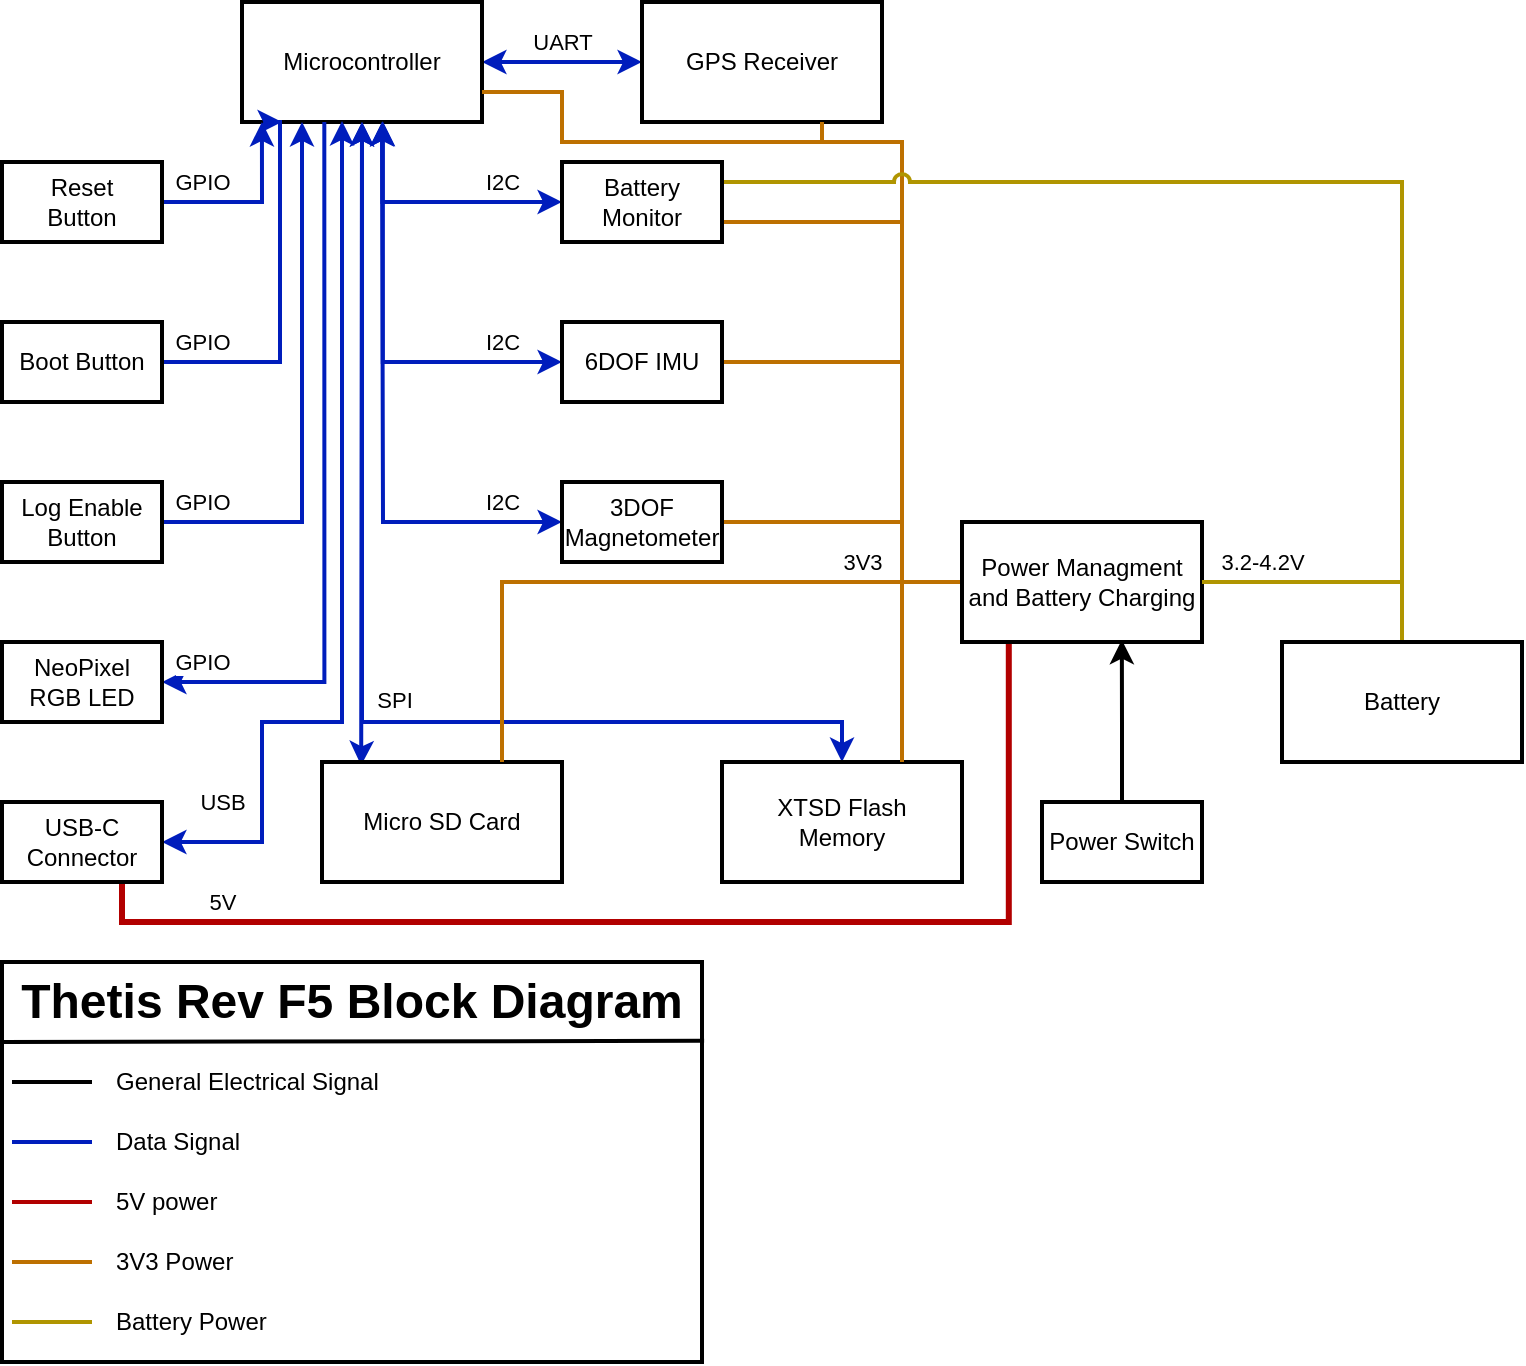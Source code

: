 <mxfile>
    <diagram id="WzM7UKrhp0PMmO1flFq1" name="Page-1">
        <mxGraphModel dx="1718" dy="778" grid="1" gridSize="10" guides="1" tooltips="1" connect="1" arrows="1" fold="1" page="1" pageScale="1" pageWidth="850" pageHeight="1100" math="0" shadow="0">
            <root>
                <mxCell id="0"/>
                <mxCell id="1" parent="0"/>
                <mxCell id="25" style="edgeStyle=orthogonalEdgeStyle;rounded=0;html=1;exitX=1;exitY=0.5;exitDx=0;exitDy=0;entryX=0;entryY=0.5;entryDx=0;entryDy=0;startArrow=classic;startFill=1;endArrow=classic;endFill=1;fillColor=#0050ef;strokeColor=#001DBC;strokeWidth=2;" edge="1" parent="1" source="2" target="9">
                    <mxGeometry relative="1" as="geometry"/>
                </mxCell>
                <mxCell id="55" value="UART" style="edgeLabel;html=1;align=center;verticalAlign=middle;resizable=0;points=[];" vertex="1" connectable="0" parent="25">
                    <mxGeometry x="0.197" y="1" relative="1" as="geometry">
                        <mxPoint x="-8" y="-9" as="offset"/>
                    </mxGeometry>
                </mxCell>
                <mxCell id="2" value="Microcontroller" style="rounded=0;whiteSpace=wrap;html=1;strokeWidth=2;" vertex="1" parent="1">
                    <mxGeometry x="160" y="40" width="120" height="60" as="geometry"/>
                </mxCell>
                <mxCell id="18" style="edgeStyle=orthogonalEdgeStyle;html=1;exitX=1;exitY=0.5;exitDx=0;exitDy=0;rounded=0;entryX=0.083;entryY=1;entryDx=0;entryDy=0;entryPerimeter=0;fillColor=#0050ef;strokeColor=#001DBC;strokeWidth=2;" edge="1" parent="1" source="3" target="2">
                    <mxGeometry relative="1" as="geometry"/>
                </mxCell>
                <mxCell id="45" value="GPIO" style="edgeLabel;html=1;align=center;verticalAlign=middle;resizable=0;points=[];" vertex="1" connectable="0" parent="18">
                    <mxGeometry x="-0.134" y="1" relative="1" as="geometry">
                        <mxPoint x="-19" y="-9" as="offset"/>
                    </mxGeometry>
                </mxCell>
                <mxCell id="3" value="Reset&lt;br&gt;Button" style="rounded=0;whiteSpace=wrap;html=1;strokeWidth=2;" vertex="1" parent="1">
                    <mxGeometry x="40" y="120" width="80" height="40" as="geometry"/>
                </mxCell>
                <mxCell id="19" style="edgeStyle=orthogonalEdgeStyle;rounded=0;html=1;exitX=1;exitY=0.5;exitDx=0;exitDy=0;fillColor=#0050ef;strokeColor=#001DBC;strokeWidth=2;" edge="1" parent="1" source="4">
                    <mxGeometry relative="1" as="geometry">
                        <mxPoint x="180" y="100" as="targetPoint"/>
                        <Array as="points">
                            <mxPoint x="179" y="220"/>
                        </Array>
                    </mxGeometry>
                </mxCell>
                <mxCell id="4" value="Boot Button" style="rounded=0;whiteSpace=wrap;html=1;strokeWidth=2;" vertex="1" parent="1">
                    <mxGeometry x="40" y="200" width="80" height="40" as="geometry"/>
                </mxCell>
                <mxCell id="20" style="edgeStyle=orthogonalEdgeStyle;rounded=0;html=1;exitX=1;exitY=0.5;exitDx=0;exitDy=0;entryX=0.25;entryY=1;entryDx=0;entryDy=0;fillColor=#0050ef;strokeColor=#001DBC;strokeWidth=2;" edge="1" parent="1" source="5" target="2">
                    <mxGeometry relative="1" as="geometry"/>
                </mxCell>
                <mxCell id="5" value="Log Enable&lt;br&gt;Button" style="rounded=0;whiteSpace=wrap;html=1;strokeWidth=2;" vertex="1" parent="1">
                    <mxGeometry x="40" y="280" width="80" height="40" as="geometry"/>
                </mxCell>
                <mxCell id="21" style="edgeStyle=orthogonalEdgeStyle;rounded=0;html=1;exitX=1;exitY=0.5;exitDx=0;exitDy=0;entryX=0.343;entryY=1.001;entryDx=0;entryDy=0;entryPerimeter=0;startArrow=classic;startFill=1;endArrow=none;endFill=0;fillColor=#0050ef;strokeColor=#001DBC;strokeWidth=2;" edge="1" parent="1" source="6" target="2">
                    <mxGeometry relative="1" as="geometry"/>
                </mxCell>
                <mxCell id="6" value="NeoPixel&lt;br&gt;RGB LED" style="rounded=0;whiteSpace=wrap;html=1;strokeWidth=2;" vertex="1" parent="1">
                    <mxGeometry x="40" y="360" width="80" height="40" as="geometry"/>
                </mxCell>
                <mxCell id="22" style="edgeStyle=orthogonalEdgeStyle;rounded=0;html=1;exitX=1;exitY=0.5;exitDx=0;exitDy=0;entryX=0.42;entryY=0.991;entryDx=0;entryDy=0;startArrow=classic;startFill=1;endArrow=classic;endFill=1;entryPerimeter=0;fillColor=#0050ef;strokeColor=#001DBC;strokeWidth=2;" edge="1" parent="1" source="7" target="2">
                    <mxGeometry relative="1" as="geometry">
                        <Array as="points">
                            <mxPoint x="170" y="460"/>
                            <mxPoint x="170" y="400"/>
                            <mxPoint x="210" y="400"/>
                            <mxPoint x="210" y="100"/>
                        </Array>
                    </mxGeometry>
                </mxCell>
                <mxCell id="30" style="edgeStyle=orthogonalEdgeStyle;rounded=0;html=1;exitX=0.75;exitY=1;exitDx=0;exitDy=0;entryX=0.195;entryY=0.998;entryDx=0;entryDy=0;entryPerimeter=0;startArrow=none;startFill=0;endArrow=none;endFill=0;fillColor=#e51400;strokeColor=#B20000;strokeWidth=3;" edge="1" parent="1" source="7" target="13">
                    <mxGeometry relative="1" as="geometry">
                        <Array as="points">
                            <mxPoint x="100" y="500"/>
                            <mxPoint x="543" y="500"/>
                        </Array>
                    </mxGeometry>
                </mxCell>
                <mxCell id="44" value="5V" style="edgeLabel;html=1;align=center;verticalAlign=middle;resizable=0;points=[];" vertex="1" connectable="0" parent="30">
                    <mxGeometry x="-0.563" y="2" relative="1" as="geometry">
                        <mxPoint x="-62" y="-8" as="offset"/>
                    </mxGeometry>
                </mxCell>
                <mxCell id="7" value="USB-C&lt;br&gt;Connector" style="rounded=0;whiteSpace=wrap;html=1;strokeWidth=2;" vertex="1" parent="1">
                    <mxGeometry x="40" y="440" width="80" height="40" as="geometry"/>
                </mxCell>
                <mxCell id="9" value="GPS Receiver" style="rounded=0;whiteSpace=wrap;html=1;strokeWidth=2;" vertex="1" parent="1">
                    <mxGeometry x="360" y="40" width="120" height="60" as="geometry"/>
                </mxCell>
                <mxCell id="23" style="edgeStyle=orthogonalEdgeStyle;rounded=0;html=1;exitX=0.163;exitY=0.028;exitDx=0;exitDy=0;entryX=0.5;entryY=1;entryDx=0;entryDy=0;startArrow=classic;startFill=1;endArrow=classic;endFill=1;exitPerimeter=0;fillColor=#0050ef;strokeColor=#001DBC;strokeWidth=2;" edge="1" parent="1" source="10" target="2">
                    <mxGeometry relative="1" as="geometry">
                        <Array as="points">
                            <mxPoint x="220" y="420"/>
                        </Array>
                    </mxGeometry>
                </mxCell>
                <mxCell id="10" value="Micro SD Card" style="rounded=0;whiteSpace=wrap;html=1;strokeWidth=2;" vertex="1" parent="1">
                    <mxGeometry x="200" y="420" width="120" height="60" as="geometry"/>
                </mxCell>
                <mxCell id="24" style="edgeStyle=orthogonalEdgeStyle;rounded=0;html=1;exitX=0.5;exitY=0;exitDx=0;exitDy=0;startArrow=classic;startFill=1;endArrow=classic;endFill=1;entryX=0.5;entryY=1;entryDx=0;entryDy=0;fillColor=#0050ef;strokeColor=#001DBC;strokeWidth=2;" edge="1" parent="1" source="11" target="2">
                    <mxGeometry relative="1" as="geometry">
                        <mxPoint x="230" y="110" as="targetPoint"/>
                        <Array as="points">
                            <mxPoint x="460" y="400"/>
                            <mxPoint x="220" y="400"/>
                        </Array>
                    </mxGeometry>
                </mxCell>
                <mxCell id="11" value="XTSD Flash&lt;br&gt;Memory" style="rounded=0;whiteSpace=wrap;html=1;strokeWidth=2;" vertex="1" parent="1">
                    <mxGeometry x="400" y="420" width="120" height="60" as="geometry"/>
                </mxCell>
                <mxCell id="28" style="edgeStyle=orthogonalEdgeStyle;rounded=0;html=1;exitX=0.5;exitY=0;exitDx=0;exitDy=0;entryX=0.666;entryY=0.982;entryDx=0;entryDy=0;entryPerimeter=0;startArrow=none;startFill=0;endArrow=classic;endFill=1;strokeWidth=2;" edge="1" parent="1" source="12" target="13">
                    <mxGeometry relative="1" as="geometry"/>
                </mxCell>
                <mxCell id="12" value="Power Switch" style="rounded=0;whiteSpace=wrap;html=1;strokeWidth=2;" vertex="1" parent="1">
                    <mxGeometry x="560" y="440" width="80" height="40" as="geometry"/>
                </mxCell>
                <mxCell id="33" style="edgeStyle=orthogonalEdgeStyle;rounded=0;html=1;exitX=0;exitY=0.5;exitDx=0;exitDy=0;entryX=0.75;entryY=0;entryDx=0;entryDy=0;strokeWidth=2;startArrow=none;startFill=0;endArrow=none;endFill=0;fillColor=#f0a30a;strokeColor=#BD7000;" edge="1" parent="1" source="13" target="11">
                    <mxGeometry relative="1" as="geometry"/>
                </mxCell>
                <mxCell id="34" style="edgeStyle=orthogonalEdgeStyle;rounded=0;html=1;exitX=0;exitY=0.5;exitDx=0;exitDy=0;entryX=0.75;entryY=0;entryDx=0;entryDy=0;strokeWidth=2;startArrow=none;startFill=0;endArrow=none;endFill=0;fillColor=#f0a30a;strokeColor=#BD7000;" edge="1" parent="1" source="13" target="10">
                    <mxGeometry relative="1" as="geometry"/>
                </mxCell>
                <mxCell id="42" value="3V3" style="edgeLabel;html=1;align=center;verticalAlign=middle;resizable=0;points=[];" vertex="1" connectable="0" parent="34">
                    <mxGeometry x="-0.438" relative="1" as="geometry">
                        <mxPoint x="40" y="-10" as="offset"/>
                    </mxGeometry>
                </mxCell>
                <mxCell id="35" style="edgeStyle=orthogonalEdgeStyle;rounded=0;html=1;exitX=0;exitY=0.5;exitDx=0;exitDy=0;entryX=1;entryY=0.5;entryDx=0;entryDy=0;strokeWidth=2;startArrow=none;startFill=0;endArrow=none;endFill=0;fillColor=#f0a30a;strokeColor=#BD7000;" edge="1" parent="1" source="13" target="17">
                    <mxGeometry relative="1" as="geometry">
                        <Array as="points">
                            <mxPoint x="490" y="330"/>
                            <mxPoint x="490" y="300"/>
                        </Array>
                    </mxGeometry>
                </mxCell>
                <mxCell id="36" style="edgeStyle=orthogonalEdgeStyle;rounded=0;html=1;exitX=0;exitY=0.5;exitDx=0;exitDy=0;entryX=1;entryY=0.5;entryDx=0;entryDy=0;strokeWidth=2;startArrow=none;startFill=0;endArrow=none;endFill=0;fillColor=#f0a30a;strokeColor=#BD7000;" edge="1" parent="1" source="13" target="16">
                    <mxGeometry relative="1" as="geometry">
                        <Array as="points">
                            <mxPoint x="490" y="330"/>
                            <mxPoint x="490" y="220"/>
                        </Array>
                    </mxGeometry>
                </mxCell>
                <mxCell id="38" style="edgeStyle=orthogonalEdgeStyle;rounded=0;html=1;exitX=0;exitY=0.5;exitDx=0;exitDy=0;entryX=1;entryY=0.75;entryDx=0;entryDy=0;strokeWidth=2;startArrow=none;startFill=0;endArrow=none;endFill=0;fillColor=#f0a30a;strokeColor=#BD7000;" edge="1" parent="1" source="13" target="15">
                    <mxGeometry relative="1" as="geometry">
                        <Array as="points">
                            <mxPoint x="490" y="330"/>
                            <mxPoint x="490" y="150"/>
                        </Array>
                    </mxGeometry>
                </mxCell>
                <mxCell id="39" style="edgeStyle=orthogonalEdgeStyle;rounded=0;html=1;exitX=0;exitY=0.5;exitDx=0;exitDy=0;entryX=1;entryY=0.75;entryDx=0;entryDy=0;strokeWidth=2;startArrow=none;startFill=0;endArrow=none;endFill=0;fillColor=#f0a30a;strokeColor=#BD7000;jumpStyle=arc;" edge="1" parent="1" source="13" target="2">
                    <mxGeometry relative="1" as="geometry">
                        <Array as="points">
                            <mxPoint x="490" y="330"/>
                            <mxPoint x="490" y="110"/>
                            <mxPoint x="320" y="110"/>
                            <mxPoint x="320" y="85"/>
                        </Array>
                    </mxGeometry>
                </mxCell>
                <mxCell id="40" style="edgeStyle=orthogonalEdgeStyle;rounded=0;jumpStyle=arc;html=1;exitX=0;exitY=0.5;exitDx=0;exitDy=0;entryX=0.75;entryY=1;entryDx=0;entryDy=0;strokeWidth=2;startArrow=none;startFill=0;endArrow=none;endFill=0;fillColor=#f0a30a;strokeColor=#BD7000;" edge="1" parent="1" source="13" target="9">
                    <mxGeometry relative="1" as="geometry">
                        <Array as="points">
                            <mxPoint x="490" y="330"/>
                            <mxPoint x="490" y="110"/>
                            <mxPoint x="450" y="110"/>
                        </Array>
                    </mxGeometry>
                </mxCell>
                <mxCell id="13" value="Power Managment&lt;br&gt;and Battery Charging" style="rounded=0;whiteSpace=wrap;html=1;strokeWidth=2;" vertex="1" parent="1">
                    <mxGeometry x="520" y="300" width="120" height="60" as="geometry"/>
                </mxCell>
                <mxCell id="31" style="edgeStyle=orthogonalEdgeStyle;rounded=0;html=1;exitX=0.5;exitY=0;exitDx=0;exitDy=0;entryX=1;entryY=0.5;entryDx=0;entryDy=0;strokeWidth=2;startArrow=none;startFill=0;endArrow=none;endFill=0;fillColor=#e3c800;strokeColor=#B09500;" edge="1" parent="1" source="14" target="13">
                    <mxGeometry relative="1" as="geometry"/>
                </mxCell>
                <mxCell id="43" value="3.2-4.2V" style="edgeLabel;html=1;align=center;verticalAlign=middle;resizable=0;points=[];" vertex="1" connectable="0" parent="31">
                    <mxGeometry x="0.536" y="-1" relative="1" as="geometry">
                        <mxPoint y="-9" as="offset"/>
                    </mxGeometry>
                </mxCell>
                <mxCell id="32" style="edgeStyle=orthogonalEdgeStyle;rounded=0;html=1;exitX=0.5;exitY=0;exitDx=0;exitDy=0;entryX=1;entryY=0.25;entryDx=0;entryDy=0;strokeWidth=2;startArrow=none;startFill=0;endArrow=none;endFill=0;fillColor=#e3c800;strokeColor=#B09500;jumpStyle=arc;" edge="1" parent="1" source="14" target="15">
                    <mxGeometry relative="1" as="geometry"/>
                </mxCell>
                <mxCell id="14" value="Battery" style="rounded=0;whiteSpace=wrap;html=1;strokeWidth=2;" vertex="1" parent="1">
                    <mxGeometry x="680" y="360" width="120" height="60" as="geometry"/>
                </mxCell>
                <mxCell id="29" style="edgeStyle=orthogonalEdgeStyle;rounded=0;html=1;exitX=0;exitY=0.5;exitDx=0;exitDy=0;entryX=0.585;entryY=0.994;entryDx=0;entryDy=0;entryPerimeter=0;startArrow=classic;startFill=1;endArrow=classic;endFill=1;fillColor=#0050ef;strokeColor=#001DBC;strokeWidth=2;" edge="1" parent="1" source="15" target="2">
                    <mxGeometry relative="1" as="geometry">
                        <Array as="points">
                            <mxPoint x="230" y="140"/>
                        </Array>
                    </mxGeometry>
                </mxCell>
                <mxCell id="15" value="Battery Monitor" style="rounded=0;whiteSpace=wrap;html=1;strokeWidth=2;" vertex="1" parent="1">
                    <mxGeometry x="320" y="120" width="80" height="40" as="geometry"/>
                </mxCell>
                <mxCell id="26" style="edgeStyle=orthogonalEdgeStyle;rounded=0;html=1;exitX=0;exitY=0.5;exitDx=0;exitDy=0;entryX=0.587;entryY=0.996;entryDx=0;entryDy=0;entryPerimeter=0;startArrow=classic;startFill=1;endArrow=classic;endFill=1;fillColor=#0050ef;strokeColor=#001DBC;strokeWidth=2;" edge="1" parent="1" source="16" target="2">
                    <mxGeometry relative="1" as="geometry"/>
                </mxCell>
                <mxCell id="16" value="6DOF IMU" style="rounded=0;whiteSpace=wrap;html=1;strokeWidth=2;" vertex="1" parent="1">
                    <mxGeometry x="320" y="200" width="80" height="40" as="geometry"/>
                </mxCell>
                <mxCell id="27" style="edgeStyle=orthogonalEdgeStyle;rounded=0;html=1;exitX=0;exitY=0.5;exitDx=0;exitDy=0;startArrow=classic;startFill=1;endArrow=classic;endFill=1;fillColor=#0050ef;strokeColor=#001DBC;strokeWidth=2;" edge="1" parent="1" source="17">
                    <mxGeometry relative="1" as="geometry">
                        <mxPoint x="230" y="100" as="targetPoint"/>
                    </mxGeometry>
                </mxCell>
                <mxCell id="17" value="3DOF Magnetometer" style="rounded=0;whiteSpace=wrap;html=1;strokeWidth=2;" vertex="1" parent="1">
                    <mxGeometry x="320" y="280" width="80" height="40" as="geometry"/>
                </mxCell>
                <mxCell id="46" value="GPIO" style="edgeLabel;html=1;align=center;verticalAlign=middle;resizable=0;points=[];" vertex="1" connectable="0" parent="1">
                    <mxGeometry x="139.998" y="210" as="geometry"/>
                </mxCell>
                <mxCell id="47" value="GPIO" style="edgeLabel;html=1;align=center;verticalAlign=middle;resizable=0;points=[];" vertex="1" connectable="0" parent="1">
                    <mxGeometry x="139.998" y="290" as="geometry"/>
                </mxCell>
                <mxCell id="48" value="GPIO" style="edgeLabel;html=1;align=center;verticalAlign=middle;resizable=0;points=[];" vertex="1" connectable="0" parent="1">
                    <mxGeometry x="139.998" y="370" as="geometry"/>
                </mxCell>
                <mxCell id="50" value="USB" style="edgeLabel;html=1;align=center;verticalAlign=middle;resizable=0;points=[];" vertex="1" connectable="0" parent="1">
                    <mxGeometry x="149.998" y="440" as="geometry"/>
                </mxCell>
                <mxCell id="51" value="I2C" style="edgeLabel;html=1;align=center;verticalAlign=middle;resizable=0;points=[];" vertex="1" connectable="0" parent="1">
                    <mxGeometry x="289.998" y="130" as="geometry"/>
                </mxCell>
                <mxCell id="52" value="I2C" style="edgeLabel;html=1;align=center;verticalAlign=middle;resizable=0;points=[];" vertex="1" connectable="0" parent="1">
                    <mxGeometry x="289.998" y="210" as="geometry"/>
                </mxCell>
                <mxCell id="53" value="I2C" style="edgeLabel;html=1;align=center;verticalAlign=middle;resizable=0;points=[];" vertex="1" connectable="0" parent="1">
                    <mxGeometry x="289.998" y="290" as="geometry"/>
                </mxCell>
                <mxCell id="54" value="SPI" style="edgeLabel;html=1;align=center;verticalAlign=middle;resizable=0;points=[];" vertex="1" connectable="0" parent="1">
                    <mxGeometry x="239.998" y="390" as="geometry">
                        <mxPoint x="-4" y="-1" as="offset"/>
                    </mxGeometry>
                </mxCell>
                <mxCell id="58" value="" style="endArrow=none;html=1;rounded=0;strokeWidth=2;jumpStyle=arc;" edge="1" parent="1">
                    <mxGeometry width="50" height="50" relative="1" as="geometry">
                        <mxPoint x="45" y="580" as="sourcePoint"/>
                        <mxPoint x="85" y="580" as="targetPoint"/>
                    </mxGeometry>
                </mxCell>
                <mxCell id="59" value="&lt;h1&gt;Thetis Rev F5 Block Diagram&lt;/h1&gt;" style="text;html=1;strokeColor=none;fillColor=none;align=center;verticalAlign=middle;whiteSpace=wrap;rounded=0;" vertex="1" parent="1">
                    <mxGeometry x="40" y="520" width="350" height="40" as="geometry"/>
                </mxCell>
                <mxCell id="60" value="General Electrical Signal" style="text;html=1;strokeColor=none;fillColor=none;align=left;verticalAlign=middle;whiteSpace=wrap;rounded=0;" vertex="1" parent="1">
                    <mxGeometry x="95" y="570" width="140" height="20" as="geometry"/>
                </mxCell>
                <mxCell id="61" value="" style="endArrow=none;html=1;rounded=0;strokeWidth=2;jumpStyle=arc;fillColor=#0050ef;strokeColor=#001DBC;" edge="1" parent="1">
                    <mxGeometry width="50" height="50" relative="1" as="geometry">
                        <mxPoint x="45" y="610" as="sourcePoint"/>
                        <mxPoint x="85" y="610" as="targetPoint"/>
                    </mxGeometry>
                </mxCell>
                <mxCell id="62" value="Data Signal" style="text;html=1;strokeColor=none;fillColor=none;align=left;verticalAlign=middle;whiteSpace=wrap;rounded=0;" vertex="1" parent="1">
                    <mxGeometry x="95" y="600" width="140" height="20" as="geometry"/>
                </mxCell>
                <mxCell id="63" value="" style="endArrow=none;html=1;rounded=0;strokeWidth=2;jumpStyle=arc;fillColor=#e51400;strokeColor=#B20000;" edge="1" parent="1">
                    <mxGeometry width="50" height="50" relative="1" as="geometry">
                        <mxPoint x="45" y="640" as="sourcePoint"/>
                        <mxPoint x="85" y="640" as="targetPoint"/>
                    </mxGeometry>
                </mxCell>
                <mxCell id="64" value="5V power" style="text;html=1;strokeColor=none;fillColor=none;align=left;verticalAlign=middle;whiteSpace=wrap;rounded=0;" vertex="1" parent="1">
                    <mxGeometry x="95" y="630" width="140" height="20" as="geometry"/>
                </mxCell>
                <mxCell id="65" value="" style="endArrow=none;html=1;rounded=0;strokeWidth=2;jumpStyle=arc;fillColor=#f0a30a;strokeColor=#BD7000;" edge="1" parent="1">
                    <mxGeometry width="50" height="50" relative="1" as="geometry">
                        <mxPoint x="45" y="670" as="sourcePoint"/>
                        <mxPoint x="85" y="670" as="targetPoint"/>
                    </mxGeometry>
                </mxCell>
                <mxCell id="66" value="3V3 Power" style="text;html=1;strokeColor=none;fillColor=none;align=left;verticalAlign=middle;whiteSpace=wrap;rounded=0;" vertex="1" parent="1">
                    <mxGeometry x="95" y="660" width="140" height="20" as="geometry"/>
                </mxCell>
                <mxCell id="67" value="" style="endArrow=none;html=1;rounded=0;strokeWidth=2;jumpStyle=arc;fillColor=#e3c800;strokeColor=#B09500;" edge="1" parent="1">
                    <mxGeometry width="50" height="50" relative="1" as="geometry">
                        <mxPoint x="45" y="700" as="sourcePoint"/>
                        <mxPoint x="85" y="700" as="targetPoint"/>
                    </mxGeometry>
                </mxCell>
                <mxCell id="68" value="Battery Power" style="text;html=1;strokeColor=none;fillColor=none;align=left;verticalAlign=middle;whiteSpace=wrap;rounded=0;" vertex="1" parent="1">
                    <mxGeometry x="95" y="690" width="140" height="20" as="geometry"/>
                </mxCell>
                <mxCell id="69" value="" style="rounded=0;whiteSpace=wrap;html=1;fillColor=none;strokeWidth=2;" vertex="1" parent="1">
                    <mxGeometry x="40" y="520" width="350" height="200" as="geometry"/>
                </mxCell>
                <mxCell id="70" value="" style="endArrow=none;html=1;rounded=0;strokeWidth=2;jumpStyle=arc;exitX=0;exitY=0.2;exitDx=0;exitDy=0;exitPerimeter=0;entryX=1.003;entryY=0.197;entryDx=0;entryDy=0;entryPerimeter=0;" edge="1" parent="1" source="69" target="69">
                    <mxGeometry width="50" height="50" relative="1" as="geometry">
                        <mxPoint x="220" y="530" as="sourcePoint"/>
                        <mxPoint x="270" y="480" as="targetPoint"/>
                    </mxGeometry>
                </mxCell>
            </root>
        </mxGraphModel>
    </diagram>
</mxfile>